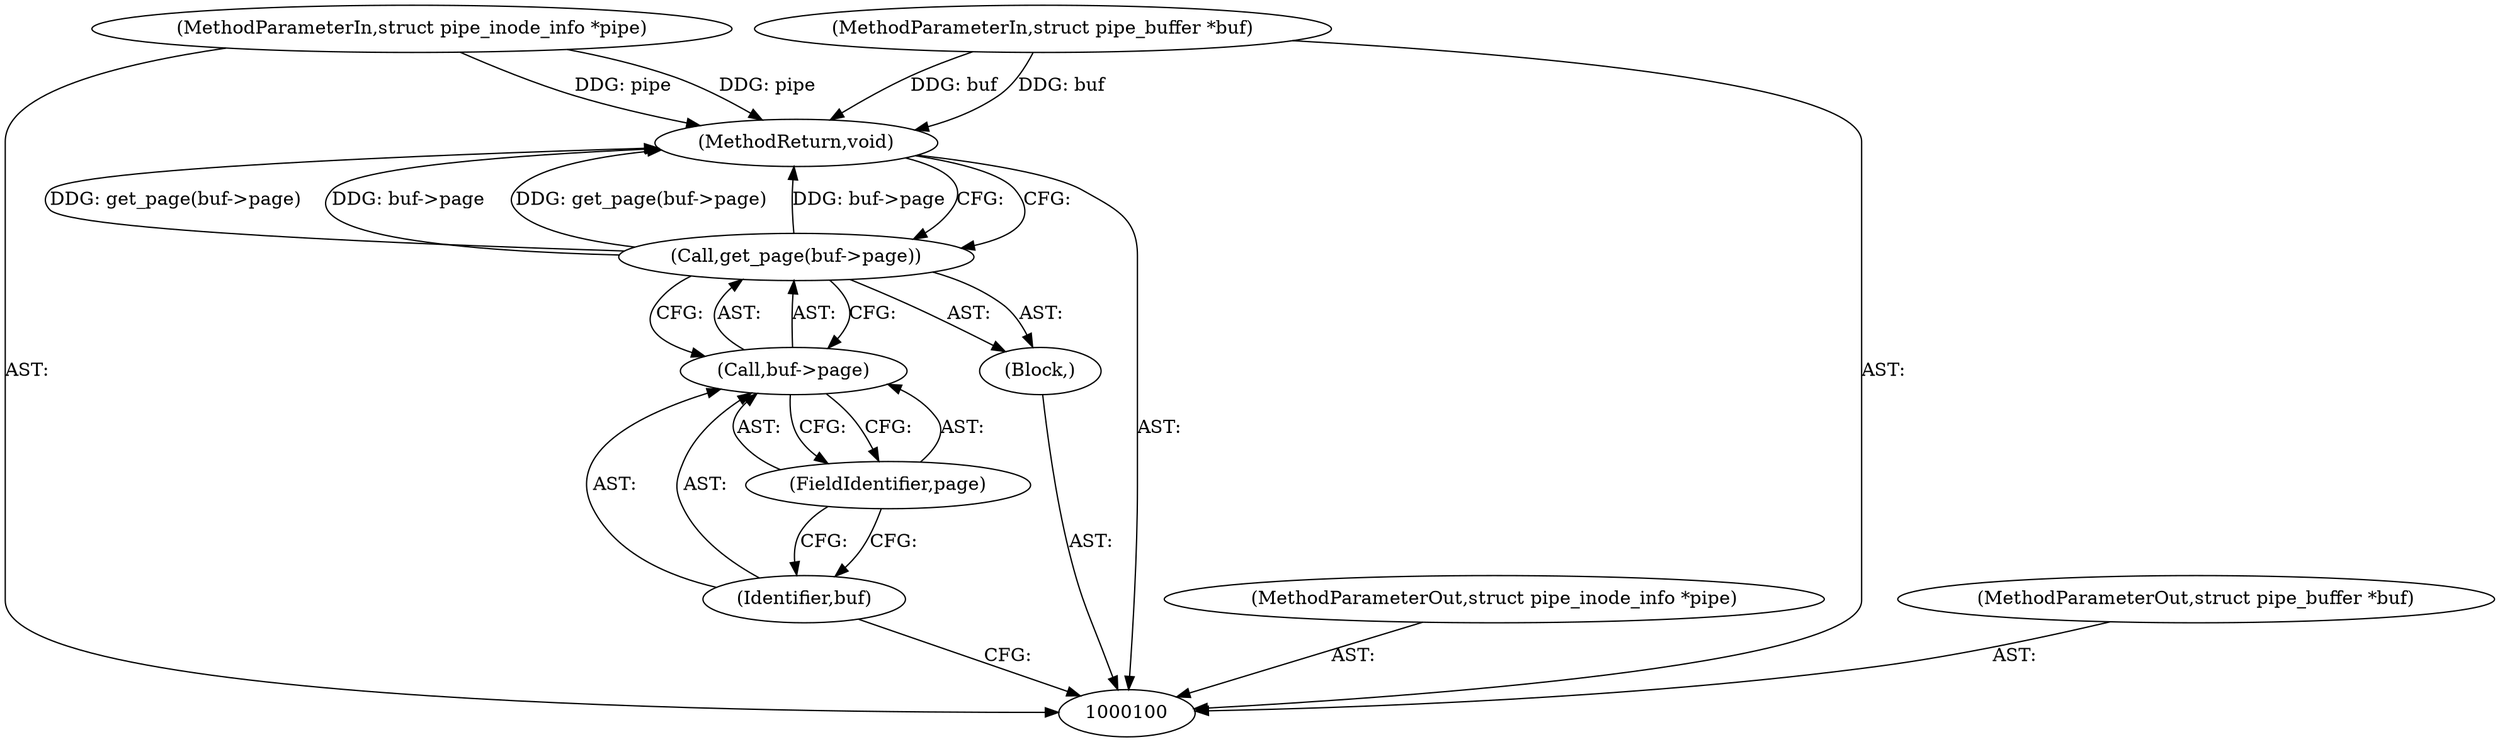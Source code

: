 digraph "1_linux_6b3a707736301c2128ca85ce85fb13f60b5e350a_0" {
"1000108" [label="(MethodReturn,void)"];
"1000101" [label="(MethodParameterIn,struct pipe_inode_info *pipe)"];
"1000122" [label="(MethodParameterOut,struct pipe_inode_info *pipe)"];
"1000102" [label="(MethodParameterIn,struct pipe_buffer *buf)"];
"1000123" [label="(MethodParameterOut,struct pipe_buffer *buf)"];
"1000103" [label="(Block,)"];
"1000104" [label="(Call,get_page(buf->page))"];
"1000105" [label="(Call,buf->page)"];
"1000106" [label="(Identifier,buf)"];
"1000107" [label="(FieldIdentifier,page)"];
"1000108" -> "1000100"  [label="AST: "];
"1000108" -> "1000104"  [label="CFG: "];
"1000104" -> "1000108"  [label="DDG: get_page(buf->page)"];
"1000104" -> "1000108"  [label="DDG: buf->page"];
"1000102" -> "1000108"  [label="DDG: buf"];
"1000101" -> "1000108"  [label="DDG: pipe"];
"1000101" -> "1000100"  [label="AST: "];
"1000101" -> "1000108"  [label="DDG: pipe"];
"1000122" -> "1000100"  [label="AST: "];
"1000102" -> "1000100"  [label="AST: "];
"1000102" -> "1000108"  [label="DDG: buf"];
"1000123" -> "1000100"  [label="AST: "];
"1000103" -> "1000100"  [label="AST: "];
"1000104" -> "1000103"  [label="AST: "];
"1000104" -> "1000103"  [label="AST: "];
"1000104" -> "1000105"  [label="CFG: "];
"1000105" -> "1000104"  [label="AST: "];
"1000108" -> "1000104"  [label="CFG: "];
"1000104" -> "1000108"  [label="DDG: get_page(buf->page)"];
"1000104" -> "1000108"  [label="DDG: buf->page"];
"1000105" -> "1000104"  [label="AST: "];
"1000105" -> "1000107"  [label="CFG: "];
"1000106" -> "1000105"  [label="AST: "];
"1000107" -> "1000105"  [label="AST: "];
"1000104" -> "1000105"  [label="CFG: "];
"1000106" -> "1000105"  [label="AST: "];
"1000106" -> "1000100"  [label="CFG: "];
"1000107" -> "1000106"  [label="CFG: "];
"1000107" -> "1000105"  [label="AST: "];
"1000107" -> "1000106"  [label="CFG: "];
"1000105" -> "1000107"  [label="CFG: "];
}

